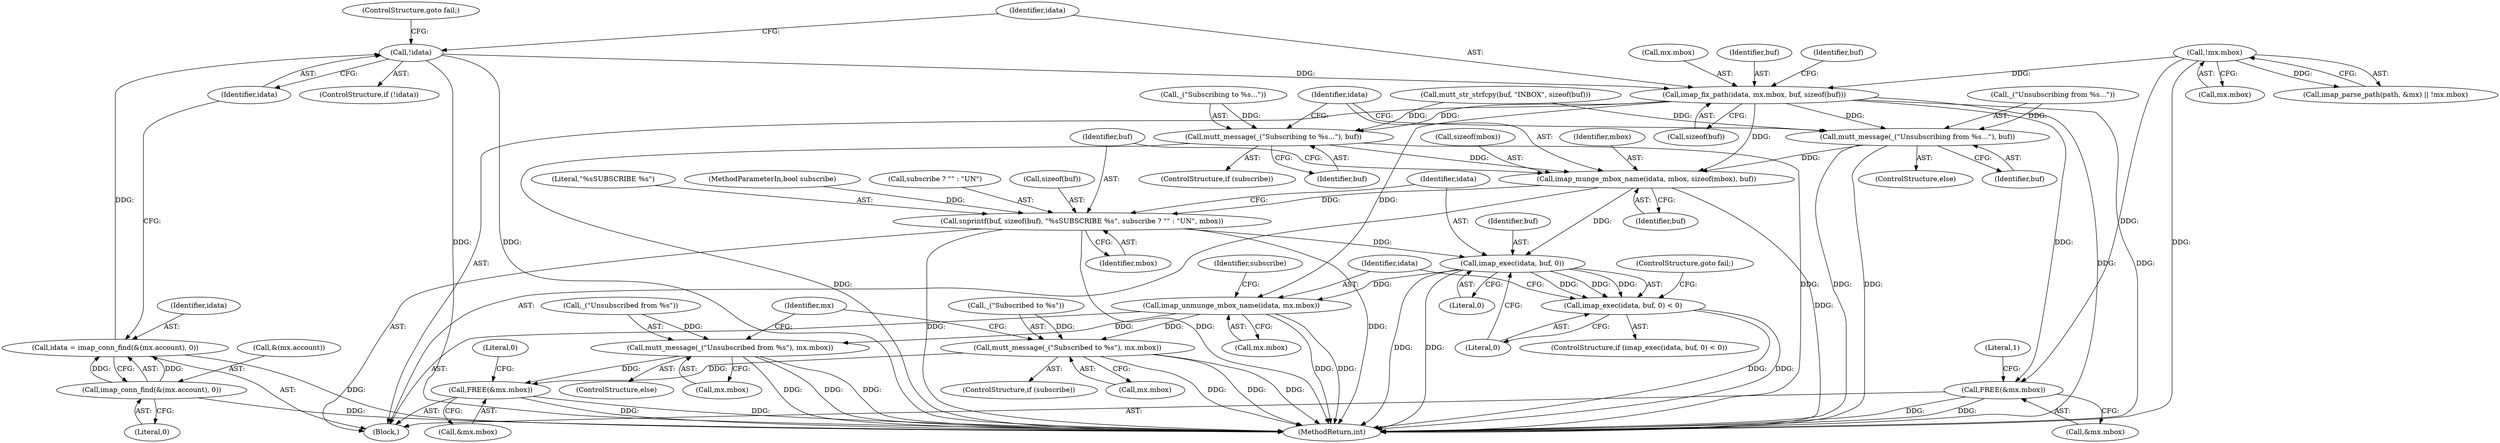 digraph "0_neomutt_95e80bf9ff10f68cb6443f760b85df4117cb15eb@pointer" {
"1000151" [label="(Call,imap_fix_path(idata, mx.mbox, buf, sizeof(buf)))"];
"1000148" [label="(Call,!idata)"];
"1000139" [label="(Call,idata = imap_conn_find(&(mx.account), 0))"];
"1000141" [label="(Call,imap_conn_find(&(mx.account), 0))"];
"1000128" [label="(Call,!mx.mbox)"];
"1000227" [label="(Call,mutt_message(_(\"Subscribing to %s...\"), buf))"];
"1000236" [label="(Call,imap_munge_mbox_name(idata, mbox, sizeof(mbox), buf))"];
"1000242" [label="(Call,snprintf(buf, sizeof(buf), \"%sSUBSCRIBE %s\", subscribe ? \"\" : \"UN\", mbox))"];
"1000254" [label="(Call,imap_exec(idata, buf, 0))"];
"1000253" [label="(Call,imap_exec(idata, buf, 0) < 0)"];
"1000260" [label="(Call,imap_unmunge_mbox_name(idata, mx.mbox))"];
"1000267" [label="(Call,mutt_message(_(\"Subscribed to %s\"), mx.mbox))"];
"1000280" [label="(Call,FREE(&mx.mbox))"];
"1000274" [label="(Call,mutt_message(_(\"Unsubscribed from %s\"), mx.mbox))"];
"1000232" [label="(Call,mutt_message(_(\"Unsubscribing from %s...\"), buf))"];
"1000288" [label="(Call,FREE(&mx.mbox))"];
"1000151" [label="(Call,imap_fix_path(idata, mx.mbox, buf, sizeof(buf)))"];
"1000150" [label="(ControlStructure,goto fail;)"];
"1000296" [label="(MethodReturn,int)"];
"1000236" [label="(Call,imap_munge_mbox_name(idata, mbox, sizeof(mbox), buf))"];
"1000141" [label="(Call,imap_conn_find(&(mx.account), 0))"];
"1000162" [label="(Identifier,buf)"];
"1000142" [label="(Call,&(mx.account))"];
"1000230" [label="(Identifier,buf)"];
"1000295" [label="(Literal,1)"];
"1000266" [label="(Identifier,subscribe)"];
"1000275" [label="(Call,_(\"Unsubscribed from %s\"))"];
"1000289" [label="(Call,&mx.mbox)"];
"1000270" [label="(Call,mx.mbox)"];
"1000233" [label="(Call,_(\"Unsubscribing from %s...\"))"];
"1000128" [label="(Call,!mx.mbox)"];
"1000251" [label="(Identifier,mbox)"];
"1000231" [label="(ControlStructure,else)"];
"1000139" [label="(Call,idata = imap_conn_find(&(mx.account), 0))"];
"1000247" [label="(Call,subscribe ? \"\" : \"UN\")"];
"1000235" [label="(Identifier,buf)"];
"1000140" [label="(Identifier,idata)"];
"1000254" [label="(Call,imap_exec(idata, buf, 0))"];
"1000244" [label="(Call,sizeof(buf))"];
"1000246" [label="(Literal,\"%sSUBSCRIBE %s\")"];
"1000153" [label="(Call,mx.mbox)"];
"1000253" [label="(Call,imap_exec(idata, buf, 0) < 0)"];
"1000267" [label="(Call,mutt_message(_(\"Subscribed to %s\"), mx.mbox))"];
"1000241" [label="(Identifier,buf)"];
"1000228" [label="(Call,_(\"Subscribing to %s...\"))"];
"1000103" [label="(Block,)"];
"1000260" [label="(Call,imap_unmunge_mbox_name(idata, mx.mbox))"];
"1000102" [label="(MethodParameterIn,bool subscribe)"];
"1000274" [label="(Call,mutt_message(_(\"Unsubscribed from %s\"), mx.mbox))"];
"1000280" [label="(Call,FREE(&mx.mbox))"];
"1000256" [label="(Identifier,buf)"];
"1000258" [label="(Literal,0)"];
"1000261" [label="(Identifier,idata)"];
"1000281" [label="(Call,&mx.mbox)"];
"1000273" [label="(ControlStructure,else)"];
"1000243" [label="(Identifier,buf)"];
"1000156" [label="(Identifier,buf)"];
"1000157" [label="(Call,sizeof(buf))"];
"1000257" [label="(Literal,0)"];
"1000225" [label="(ControlStructure,if (subscribe))"];
"1000147" [label="(ControlStructure,if (!idata))"];
"1000262" [label="(Call,mx.mbox)"];
"1000239" [label="(Call,sizeof(mbox))"];
"1000277" [label="(Call,mx.mbox)"];
"1000152" [label="(Identifier,idata)"];
"1000238" [label="(Identifier,mbox)"];
"1000242" [label="(Call,snprintf(buf, sizeof(buf), \"%sSUBSCRIBE %s\", subscribe ? \"\" : \"UN\", mbox))"];
"1000265" [label="(ControlStructure,if (subscribe))"];
"1000123" [label="(Call,imap_parse_path(path, &mx) || !mx.mbox)"];
"1000149" [label="(Identifier,idata)"];
"1000232" [label="(Call,mutt_message(_(\"Unsubscribing from %s...\"), buf))"];
"1000286" [label="(Literal,0)"];
"1000237" [label="(Identifier,idata)"];
"1000283" [label="(Identifier,mx)"];
"1000129" [label="(Call,mx.mbox)"];
"1000288" [label="(Call,FREE(&mx.mbox))"];
"1000259" [label="(ControlStructure,goto fail;)"];
"1000146" [label="(Literal,0)"];
"1000148" [label="(Call,!idata)"];
"1000163" [label="(Call,mutt_str_strfcpy(buf, \"INBOX\", sizeof(buf)))"];
"1000268" [label="(Call,_(\"Subscribed to %s\"))"];
"1000252" [label="(ControlStructure,if (imap_exec(idata, buf, 0) < 0))"];
"1000227" [label="(Call,mutt_message(_(\"Subscribing to %s...\"), buf))"];
"1000255" [label="(Identifier,idata)"];
"1000151" -> "1000103"  [label="AST: "];
"1000151" -> "1000157"  [label="CFG: "];
"1000152" -> "1000151"  [label="AST: "];
"1000153" -> "1000151"  [label="AST: "];
"1000156" -> "1000151"  [label="AST: "];
"1000157" -> "1000151"  [label="AST: "];
"1000162" -> "1000151"  [label="CFG: "];
"1000151" -> "1000296"  [label="DDG: "];
"1000151" -> "1000296"  [label="DDG: "];
"1000148" -> "1000151"  [label="DDG: "];
"1000128" -> "1000151"  [label="DDG: "];
"1000151" -> "1000227"  [label="DDG: "];
"1000151" -> "1000232"  [label="DDG: "];
"1000151" -> "1000236"  [label="DDG: "];
"1000151" -> "1000260"  [label="DDG: "];
"1000151" -> "1000288"  [label="DDG: "];
"1000148" -> "1000147"  [label="AST: "];
"1000148" -> "1000149"  [label="CFG: "];
"1000149" -> "1000148"  [label="AST: "];
"1000150" -> "1000148"  [label="CFG: "];
"1000152" -> "1000148"  [label="CFG: "];
"1000148" -> "1000296"  [label="DDG: "];
"1000148" -> "1000296"  [label="DDG: "];
"1000139" -> "1000148"  [label="DDG: "];
"1000139" -> "1000103"  [label="AST: "];
"1000139" -> "1000141"  [label="CFG: "];
"1000140" -> "1000139"  [label="AST: "];
"1000141" -> "1000139"  [label="AST: "];
"1000149" -> "1000139"  [label="CFG: "];
"1000139" -> "1000296"  [label="DDG: "];
"1000141" -> "1000139"  [label="DDG: "];
"1000141" -> "1000139"  [label="DDG: "];
"1000141" -> "1000146"  [label="CFG: "];
"1000142" -> "1000141"  [label="AST: "];
"1000146" -> "1000141"  [label="AST: "];
"1000141" -> "1000296"  [label="DDG: "];
"1000128" -> "1000123"  [label="AST: "];
"1000128" -> "1000129"  [label="CFG: "];
"1000129" -> "1000128"  [label="AST: "];
"1000123" -> "1000128"  [label="CFG: "];
"1000128" -> "1000296"  [label="DDG: "];
"1000128" -> "1000123"  [label="DDG: "];
"1000128" -> "1000288"  [label="DDG: "];
"1000227" -> "1000225"  [label="AST: "];
"1000227" -> "1000230"  [label="CFG: "];
"1000228" -> "1000227"  [label="AST: "];
"1000230" -> "1000227"  [label="AST: "];
"1000237" -> "1000227"  [label="CFG: "];
"1000227" -> "1000296"  [label="DDG: "];
"1000227" -> "1000296"  [label="DDG: "];
"1000228" -> "1000227"  [label="DDG: "];
"1000163" -> "1000227"  [label="DDG: "];
"1000227" -> "1000236"  [label="DDG: "];
"1000236" -> "1000103"  [label="AST: "];
"1000236" -> "1000241"  [label="CFG: "];
"1000237" -> "1000236"  [label="AST: "];
"1000238" -> "1000236"  [label="AST: "];
"1000239" -> "1000236"  [label="AST: "];
"1000241" -> "1000236"  [label="AST: "];
"1000243" -> "1000236"  [label="CFG: "];
"1000236" -> "1000296"  [label="DDG: "];
"1000232" -> "1000236"  [label="DDG: "];
"1000236" -> "1000242"  [label="DDG: "];
"1000236" -> "1000254"  [label="DDG: "];
"1000242" -> "1000103"  [label="AST: "];
"1000242" -> "1000251"  [label="CFG: "];
"1000243" -> "1000242"  [label="AST: "];
"1000244" -> "1000242"  [label="AST: "];
"1000246" -> "1000242"  [label="AST: "];
"1000247" -> "1000242"  [label="AST: "];
"1000251" -> "1000242"  [label="AST: "];
"1000255" -> "1000242"  [label="CFG: "];
"1000242" -> "1000296"  [label="DDG: "];
"1000242" -> "1000296"  [label="DDG: "];
"1000242" -> "1000296"  [label="DDG: "];
"1000102" -> "1000242"  [label="DDG: "];
"1000242" -> "1000254"  [label="DDG: "];
"1000254" -> "1000253"  [label="AST: "];
"1000254" -> "1000257"  [label="CFG: "];
"1000255" -> "1000254"  [label="AST: "];
"1000256" -> "1000254"  [label="AST: "];
"1000257" -> "1000254"  [label="AST: "];
"1000258" -> "1000254"  [label="CFG: "];
"1000254" -> "1000296"  [label="DDG: "];
"1000254" -> "1000296"  [label="DDG: "];
"1000254" -> "1000253"  [label="DDG: "];
"1000254" -> "1000253"  [label="DDG: "];
"1000254" -> "1000253"  [label="DDG: "];
"1000254" -> "1000260"  [label="DDG: "];
"1000253" -> "1000252"  [label="AST: "];
"1000253" -> "1000258"  [label="CFG: "];
"1000258" -> "1000253"  [label="AST: "];
"1000259" -> "1000253"  [label="CFG: "];
"1000261" -> "1000253"  [label="CFG: "];
"1000253" -> "1000296"  [label="DDG: "];
"1000253" -> "1000296"  [label="DDG: "];
"1000260" -> "1000103"  [label="AST: "];
"1000260" -> "1000262"  [label="CFG: "];
"1000261" -> "1000260"  [label="AST: "];
"1000262" -> "1000260"  [label="AST: "];
"1000266" -> "1000260"  [label="CFG: "];
"1000260" -> "1000296"  [label="DDG: "];
"1000260" -> "1000296"  [label="DDG: "];
"1000260" -> "1000267"  [label="DDG: "];
"1000260" -> "1000274"  [label="DDG: "];
"1000267" -> "1000265"  [label="AST: "];
"1000267" -> "1000270"  [label="CFG: "];
"1000268" -> "1000267"  [label="AST: "];
"1000270" -> "1000267"  [label="AST: "];
"1000283" -> "1000267"  [label="CFG: "];
"1000267" -> "1000296"  [label="DDG: "];
"1000267" -> "1000296"  [label="DDG: "];
"1000267" -> "1000296"  [label="DDG: "];
"1000268" -> "1000267"  [label="DDG: "];
"1000267" -> "1000280"  [label="DDG: "];
"1000280" -> "1000103"  [label="AST: "];
"1000280" -> "1000281"  [label="CFG: "];
"1000281" -> "1000280"  [label="AST: "];
"1000286" -> "1000280"  [label="CFG: "];
"1000280" -> "1000296"  [label="DDG: "];
"1000280" -> "1000296"  [label="DDG: "];
"1000274" -> "1000280"  [label="DDG: "];
"1000274" -> "1000273"  [label="AST: "];
"1000274" -> "1000277"  [label="CFG: "];
"1000275" -> "1000274"  [label="AST: "];
"1000277" -> "1000274"  [label="AST: "];
"1000283" -> "1000274"  [label="CFG: "];
"1000274" -> "1000296"  [label="DDG: "];
"1000274" -> "1000296"  [label="DDG: "];
"1000274" -> "1000296"  [label="DDG: "];
"1000275" -> "1000274"  [label="DDG: "];
"1000232" -> "1000231"  [label="AST: "];
"1000232" -> "1000235"  [label="CFG: "];
"1000233" -> "1000232"  [label="AST: "];
"1000235" -> "1000232"  [label="AST: "];
"1000237" -> "1000232"  [label="CFG: "];
"1000232" -> "1000296"  [label="DDG: "];
"1000232" -> "1000296"  [label="DDG: "];
"1000233" -> "1000232"  [label="DDG: "];
"1000163" -> "1000232"  [label="DDG: "];
"1000288" -> "1000103"  [label="AST: "];
"1000288" -> "1000289"  [label="CFG: "];
"1000289" -> "1000288"  [label="AST: "];
"1000295" -> "1000288"  [label="CFG: "];
"1000288" -> "1000296"  [label="DDG: "];
"1000288" -> "1000296"  [label="DDG: "];
}
